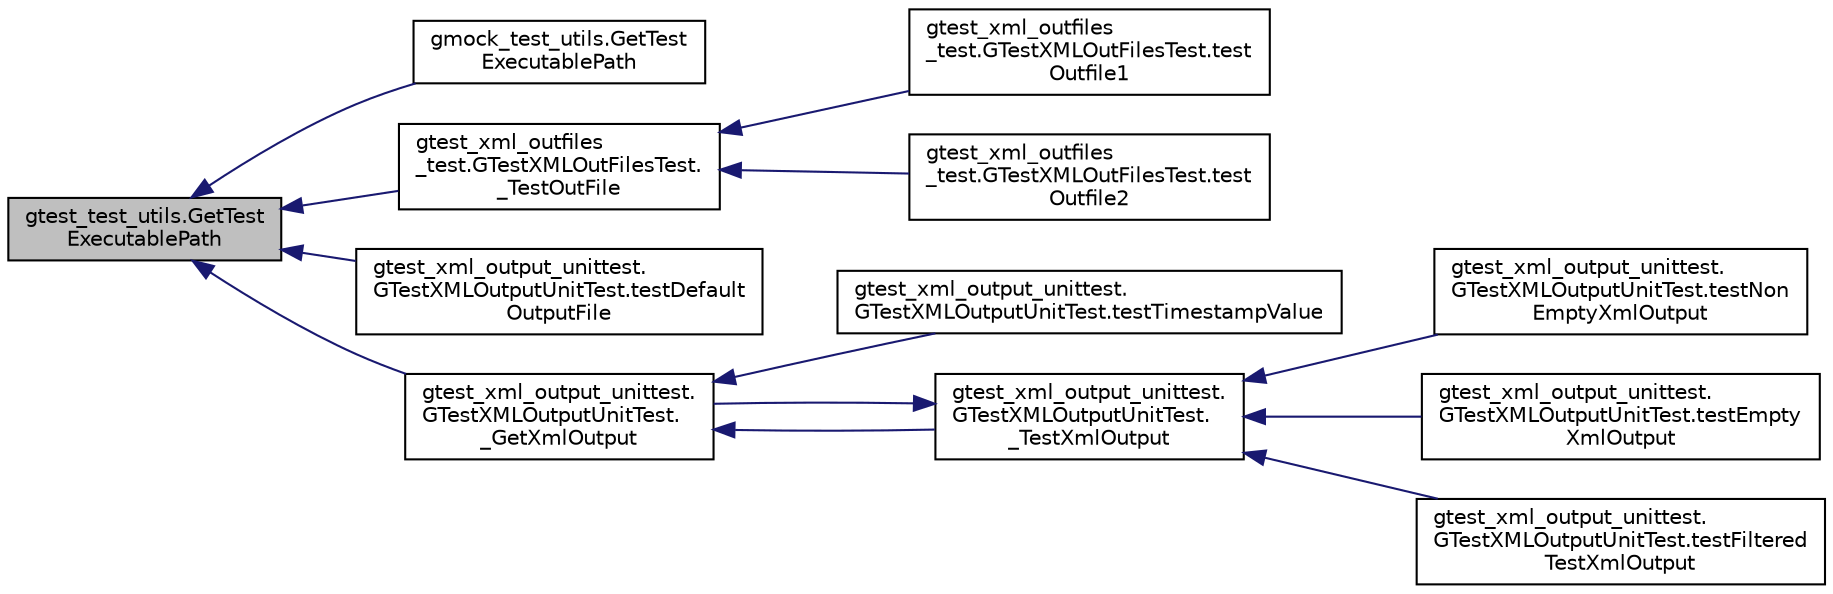 digraph "gtest_test_utils.GetTestExecutablePath"
{
  edge [fontname="Helvetica",fontsize="10",labelfontname="Helvetica",labelfontsize="10"];
  node [fontname="Helvetica",fontsize="10",shape=record];
  rankdir="LR";
  Node96 [label="gtest_test_utils.GetTest\lExecutablePath",height=0.2,width=0.4,color="black", fillcolor="grey75", style="filled", fontcolor="black"];
  Node96 -> Node97 [dir="back",color="midnightblue",fontsize="10",style="solid",fontname="Helvetica"];
  Node97 [label="gmock_test_utils.GetTest\lExecutablePath",height=0.2,width=0.4,color="black", fillcolor="white", style="filled",URL="$db/d53/namespacegmock__test__utils.html#aadd2927024e24f0c53f7ba283402cdb1"];
  Node96 -> Node98 [dir="back",color="midnightblue",fontsize="10",style="solid",fontname="Helvetica"];
  Node98 [label="gtest_xml_outfiles\l_test.GTestXMLOutFilesTest.\l_TestOutFile",height=0.2,width=0.4,color="black", fillcolor="white", style="filled",URL="$d0/d8d/classgtest__xml__outfiles__test_1_1_g_test_x_m_l_out_files_test.html#afad9d1d25939817efba8f5bd2c9039c2"];
  Node98 -> Node99 [dir="back",color="midnightblue",fontsize="10",style="solid",fontname="Helvetica"];
  Node99 [label="gtest_xml_outfiles\l_test.GTestXMLOutFilesTest.test\lOutfile1",height=0.2,width=0.4,color="black", fillcolor="white", style="filled",URL="$d0/d8d/classgtest__xml__outfiles__test_1_1_g_test_x_m_l_out_files_test.html#a034738bbc00ac46d00f183402c561228"];
  Node98 -> Node100 [dir="back",color="midnightblue",fontsize="10",style="solid",fontname="Helvetica"];
  Node100 [label="gtest_xml_outfiles\l_test.GTestXMLOutFilesTest.test\lOutfile2",height=0.2,width=0.4,color="black", fillcolor="white", style="filled",URL="$d0/d8d/classgtest__xml__outfiles__test_1_1_g_test_x_m_l_out_files_test.html#a3c02687f092a482d0d0260c7ed94c618"];
  Node96 -> Node101 [dir="back",color="midnightblue",fontsize="10",style="solid",fontname="Helvetica"];
  Node101 [label="gtest_xml_output_unittest.\lGTestXMLOutputUnitTest.testDefault\lOutputFile",height=0.2,width=0.4,color="black", fillcolor="white", style="filled",URL="$d7/d74/classgtest__xml__output__unittest_1_1_g_test_x_m_l_output_unit_test.html#a01ca66e14468028e5c4eb809987113cf"];
  Node96 -> Node102 [dir="back",color="midnightblue",fontsize="10",style="solid",fontname="Helvetica"];
  Node102 [label="gtest_xml_output_unittest.\lGTestXMLOutputUnitTest.\l_GetXmlOutput",height=0.2,width=0.4,color="black", fillcolor="white", style="filled",URL="$d7/d74/classgtest__xml__output__unittest_1_1_g_test_x_m_l_output_unit_test.html#a7fecfa249f4175f14457eb34034b7c3b"];
  Node102 -> Node103 [dir="back",color="midnightblue",fontsize="10",style="solid",fontname="Helvetica"];
  Node103 [label="gtest_xml_output_unittest.\lGTestXMLOutputUnitTest.testTimestampValue",height=0.2,width=0.4,color="black", fillcolor="white", style="filled",URL="$d7/d74/classgtest__xml__output__unittest_1_1_g_test_x_m_l_output_unit_test.html#a828521a7ae57f650e1e9ca4beb34336a"];
  Node102 -> Node104 [dir="back",color="midnightblue",fontsize="10",style="solid",fontname="Helvetica"];
  Node104 [label="gtest_xml_output_unittest.\lGTestXMLOutputUnitTest.\l_TestXmlOutput",height=0.2,width=0.4,color="black", fillcolor="white", style="filled",URL="$d7/d74/classgtest__xml__output__unittest_1_1_g_test_x_m_l_output_unit_test.html#aaba02141e77c7469f301b7e73789747f"];
  Node104 -> Node105 [dir="back",color="midnightblue",fontsize="10",style="solid",fontname="Helvetica"];
  Node105 [label="gtest_xml_output_unittest.\lGTestXMLOutputUnitTest.testNon\lEmptyXmlOutput",height=0.2,width=0.4,color="black", fillcolor="white", style="filled",URL="$d7/d74/classgtest__xml__output__unittest_1_1_g_test_x_m_l_output_unit_test.html#a310c136c1eb2b421f57651a7d358b17a"];
  Node104 -> Node106 [dir="back",color="midnightblue",fontsize="10",style="solid",fontname="Helvetica"];
  Node106 [label="gtest_xml_output_unittest.\lGTestXMLOutputUnitTest.testEmpty\lXmlOutput",height=0.2,width=0.4,color="black", fillcolor="white", style="filled",URL="$d7/d74/classgtest__xml__output__unittest_1_1_g_test_x_m_l_output_unit_test.html#a9602f91fe2e9d1e09171a032e94a5619"];
  Node104 -> Node107 [dir="back",color="midnightblue",fontsize="10",style="solid",fontname="Helvetica"];
  Node107 [label="gtest_xml_output_unittest.\lGTestXMLOutputUnitTest.testFiltered\lTestXmlOutput",height=0.2,width=0.4,color="black", fillcolor="white", style="filled",URL="$d7/d74/classgtest__xml__output__unittest_1_1_g_test_x_m_l_output_unit_test.html#a572b6d49e8f4d646ebdadcced3d260ef"];
  Node104 -> Node102 [dir="back",color="midnightblue",fontsize="10",style="solid",fontname="Helvetica"];
}
